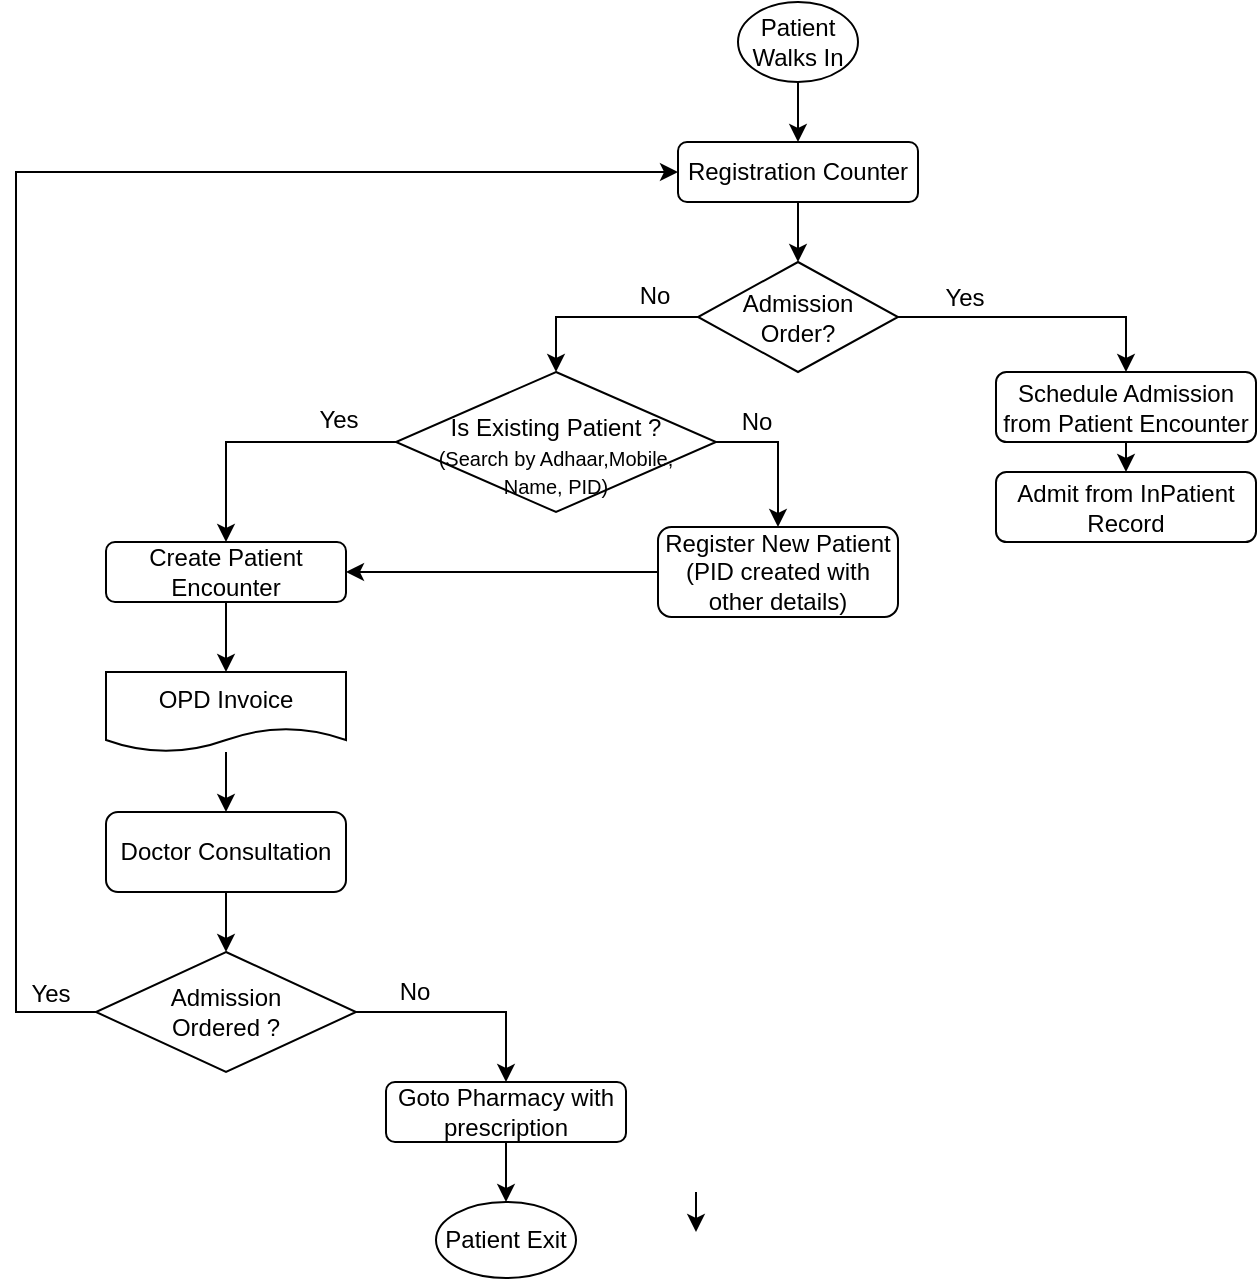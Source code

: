 <mxfile version="13.5.3" type="github">
  <diagram id="zhktbUTJ-xe0_NIlt0AP" name="Page-1">
    <mxGraphModel dx="1358" dy="774" grid="1" gridSize="10" guides="1" tooltips="1" connect="1" arrows="1" fold="1" page="1" pageScale="1" pageWidth="850" pageHeight="1100" math="0" shadow="0">
      <root>
        <mxCell id="0" />
        <mxCell id="1" parent="0" />
        <mxCell id="rtASI6w7ON3c2O2H3D7b-29" style="edgeStyle=orthogonalEdgeStyle;rounded=0;orthogonalLoop=1;jettySize=auto;html=1;exitX=0.5;exitY=1;exitDx=0;exitDy=0;entryX=0.5;entryY=0;entryDx=0;entryDy=0;fontSize=12;" edge="1" parent="1" source="fQDFI9WNEDM8acq_0uCt-1" target="TkK533PQzBmlbEGzrgbe-3">
          <mxGeometry relative="1" as="geometry" />
        </mxCell>
        <mxCell id="fQDFI9WNEDM8acq_0uCt-1" value="Patient&lt;br&gt;Walks In" style="ellipse;whiteSpace=wrap;html=1;" parent="1" vertex="1">
          <mxGeometry x="441" y="10" width="60" height="40" as="geometry" />
        </mxCell>
        <mxCell id="fQDFI9WNEDM8acq_0uCt-12" value="" style="edgeStyle=orthogonalEdgeStyle;rounded=0;orthogonalLoop=1;jettySize=auto;html=1;fontSize=12;entryX=0.5;entryY=0;entryDx=0;entryDy=0;exitX=0;exitY=0.5;exitDx=0;exitDy=0;" parent="1" source="fQDFI9WNEDM8acq_0uCt-5" target="TkK533PQzBmlbEGzrgbe-4" edge="1">
          <mxGeometry relative="1" as="geometry">
            <Array as="points">
              <mxPoint x="185" y="230" />
            </Array>
            <mxPoint x="270" y="275" as="targetPoint" />
            <mxPoint x="390" y="270" as="sourcePoint" />
          </mxGeometry>
        </mxCell>
        <mxCell id="fQDFI9WNEDM8acq_0uCt-13" value="Yes" style="edgeLabel;html=1;align=center;verticalAlign=middle;resizable=0;points=[];fontSize=12;" parent="fQDFI9WNEDM8acq_0uCt-12" vertex="1" connectable="0">
          <mxGeometry x="0.092" y="2" relative="1" as="geometry">
            <mxPoint x="44" y="-13" as="offset" />
          </mxGeometry>
        </mxCell>
        <mxCell id="rtASI6w7ON3c2O2H3D7b-14" style="edgeStyle=orthogonalEdgeStyle;rounded=0;orthogonalLoop=1;jettySize=auto;html=1;exitX=1;exitY=0.5;exitDx=0;exitDy=0;entryX=0.5;entryY=0;entryDx=0;entryDy=0;fontSize=12;" edge="1" parent="1" source="fQDFI9WNEDM8acq_0uCt-5" target="TkK533PQzBmlbEGzrgbe-5">
          <mxGeometry relative="1" as="geometry" />
        </mxCell>
        <mxCell id="rtASI6w7ON3c2O2H3D7b-15" value="No" style="edgeLabel;html=1;align=center;verticalAlign=middle;resizable=0;points=[];fontSize=12;" vertex="1" connectable="0" parent="rtASI6w7ON3c2O2H3D7b-14">
          <mxGeometry x="-0.347" y="-9" relative="1" as="geometry">
            <mxPoint x="-4" y="-19" as="offset" />
          </mxGeometry>
        </mxCell>
        <mxCell id="fQDFI9WNEDM8acq_0uCt-5" value="&lt;br&gt;Is Existing Patient ?&lt;br&gt;&lt;font style=&quot;font-size: 10px&quot;&gt;(Search by Adhaar,Mobile,&lt;br&gt;Name, PID)&lt;/font&gt;" style="rhombus;whiteSpace=wrap;html=1;" parent="1" vertex="1">
          <mxGeometry x="270" y="195" width="160" height="70" as="geometry" />
        </mxCell>
        <mxCell id="fQDFI9WNEDM8acq_0uCt-14" style="edgeStyle=orthogonalEdgeStyle;rounded=0;orthogonalLoop=1;jettySize=auto;html=1;entryX=1;entryY=0.5;entryDx=0;entryDy=0;fontSize=12;exitX=0;exitY=0.5;exitDx=0;exitDy=0;" parent="1" edge="1" target="TkK533PQzBmlbEGzrgbe-4" source="TkK533PQzBmlbEGzrgbe-5">
          <mxGeometry relative="1" as="geometry">
            <mxPoint x="620" y="327" as="sourcePoint" />
            <mxPoint x="350" y="327" as="targetPoint" />
          </mxGeometry>
        </mxCell>
        <mxCell id="TkK533PQzBmlbEGzrgbe-2" style="edgeStyle=orthogonalEdgeStyle;rounded=0;orthogonalLoop=1;jettySize=auto;html=1;exitX=0.5;exitY=1;exitDx=0;exitDy=0;entryX=0.5;entryY=0;entryDx=0;entryDy=0;fontSize=12;" parent="1" source="TkK533PQzBmlbEGzrgbe-4" target="TkK533PQzBmlbEGzrgbe-1" edge="1">
          <mxGeometry relative="1" as="geometry">
            <mxPoint x="185" y="325" as="sourcePoint" />
          </mxGeometry>
        </mxCell>
        <mxCell id="rtASI6w7ON3c2O2H3D7b-2" value="" style="edgeStyle=orthogonalEdgeStyle;rounded=0;orthogonalLoop=1;jettySize=auto;html=1;fontSize=12;" edge="1" parent="1" source="TkK533PQzBmlbEGzrgbe-1" target="rtASI6w7ON3c2O2H3D7b-1">
          <mxGeometry relative="1" as="geometry" />
        </mxCell>
        <mxCell id="TkK533PQzBmlbEGzrgbe-1" value="OPD Invoice" style="shape=document;whiteSpace=wrap;html=1;boundedLbl=1;fontSize=12;" parent="1" vertex="1">
          <mxGeometry x="125" y="345" width="120" height="40" as="geometry" />
        </mxCell>
        <mxCell id="rtASI6w7ON3c2O2H3D7b-28" style="edgeStyle=orthogonalEdgeStyle;rounded=0;orthogonalLoop=1;jettySize=auto;html=1;exitX=0.5;exitY=1;exitDx=0;exitDy=0;entryX=0.5;entryY=0;entryDx=0;entryDy=0;fontSize=12;" edge="1" parent="1" source="TkK533PQzBmlbEGzrgbe-3" target="rtASI6w7ON3c2O2H3D7b-11">
          <mxGeometry relative="1" as="geometry" />
        </mxCell>
        <mxCell id="TkK533PQzBmlbEGzrgbe-3" value="&lt;span&gt;Registration Counter&lt;/span&gt;" style="rounded=1;whiteSpace=wrap;html=1;fontSize=12;" parent="1" vertex="1">
          <mxGeometry x="411" y="80" width="120" height="30" as="geometry" />
        </mxCell>
        <mxCell id="TkK533PQzBmlbEGzrgbe-4" value="Create Patient Encounter" style="rounded=1;whiteSpace=wrap;html=1;fontSize=12;" parent="1" vertex="1">
          <mxGeometry x="125" y="280" width="120" height="30" as="geometry" />
        </mxCell>
        <mxCell id="TkK533PQzBmlbEGzrgbe-5" value="Register New Patient&lt;br&gt;(PID created with other details)" style="rounded=1;whiteSpace=wrap;html=1;fontSize=12;" parent="1" vertex="1">
          <mxGeometry x="401" y="272.5" width="120" height="45" as="geometry" />
        </mxCell>
        <mxCell id="rtASI6w7ON3c2O2H3D7b-7" style="edgeStyle=orthogonalEdgeStyle;rounded=0;orthogonalLoop=1;jettySize=auto;html=1;exitX=0.5;exitY=1;exitDx=0;exitDy=0;entryX=0.5;entryY=0;entryDx=0;entryDy=0;fontSize=12;" edge="1" parent="1" source="rtASI6w7ON3c2O2H3D7b-1" target="rtASI6w7ON3c2O2H3D7b-6">
          <mxGeometry relative="1" as="geometry" />
        </mxCell>
        <mxCell id="rtASI6w7ON3c2O2H3D7b-1" value="Doctor Consultation" style="rounded=1;whiteSpace=wrap;html=1;fontSize=12;" vertex="1" parent="1">
          <mxGeometry x="125" y="415" width="120" height="40" as="geometry" />
        </mxCell>
        <mxCell id="rtASI6w7ON3c2O2H3D7b-3" value="Patient Exit" style="ellipse;whiteSpace=wrap;html=1;fontSize=12;" vertex="1" parent="1">
          <mxGeometry x="290" y="610" width="70" height="38" as="geometry" />
        </mxCell>
        <mxCell id="rtASI6w7ON3c2O2H3D7b-9" value="" style="edgeStyle=orthogonalEdgeStyle;rounded=0;orthogonalLoop=1;jettySize=auto;html=1;fontSize=12;" edge="1" parent="1">
          <mxGeometry relative="1" as="geometry">
            <mxPoint x="420" y="605" as="sourcePoint" />
            <mxPoint x="420" y="625" as="targetPoint" />
          </mxGeometry>
        </mxCell>
        <mxCell id="rtASI6w7ON3c2O2H3D7b-17" value="" style="edgeStyle=orthogonalEdgeStyle;rounded=0;orthogonalLoop=1;jettySize=auto;html=1;fontSize=12;" edge="1" parent="1" source="rtASI6w7ON3c2O2H3D7b-4" target="rtASI6w7ON3c2O2H3D7b-3">
          <mxGeometry relative="1" as="geometry" />
        </mxCell>
        <mxCell id="rtASI6w7ON3c2O2H3D7b-4" value="Goto Pharmacy with prescription" style="rounded=1;whiteSpace=wrap;html=1;fontSize=12;" vertex="1" parent="1">
          <mxGeometry x="265" y="550" width="120" height="30" as="geometry" />
        </mxCell>
        <mxCell id="rtASI6w7ON3c2O2H3D7b-8" style="edgeStyle=orthogonalEdgeStyle;rounded=0;orthogonalLoop=1;jettySize=auto;html=1;entryX=0.5;entryY=0;entryDx=0;entryDy=0;fontSize=12;" edge="1" parent="1" source="rtASI6w7ON3c2O2H3D7b-6" target="rtASI6w7ON3c2O2H3D7b-4">
          <mxGeometry relative="1" as="geometry">
            <mxPoint x="420" y="575" as="targetPoint" />
          </mxGeometry>
        </mxCell>
        <mxCell id="rtASI6w7ON3c2O2H3D7b-10" value="No" style="edgeLabel;html=1;align=center;verticalAlign=middle;resizable=0;points=[];fontSize=12;" vertex="1" connectable="0" parent="rtASI6w7ON3c2O2H3D7b-8">
          <mxGeometry x="0.105" y="-3" relative="1" as="geometry">
            <mxPoint x="-107" y="-12" as="offset" />
          </mxGeometry>
        </mxCell>
        <mxCell id="rtASI6w7ON3c2O2H3D7b-18" value="No" style="edgeLabel;html=1;align=center;verticalAlign=middle;resizable=0;points=[];fontSize=12;" vertex="1" connectable="0" parent="rtASI6w7ON3c2O2H3D7b-8">
          <mxGeometry x="-0.654" relative="1" as="geometry">
            <mxPoint x="10" y="-10" as="offset" />
          </mxGeometry>
        </mxCell>
        <mxCell id="rtASI6w7ON3c2O2H3D7b-16" style="edgeStyle=orthogonalEdgeStyle;rounded=0;orthogonalLoop=1;jettySize=auto;html=1;exitX=0;exitY=0.5;exitDx=0;exitDy=0;entryX=0;entryY=0.5;entryDx=0;entryDy=0;fontSize=12;" edge="1" parent="1" source="rtASI6w7ON3c2O2H3D7b-6" target="TkK533PQzBmlbEGzrgbe-3">
          <mxGeometry relative="1" as="geometry">
            <Array as="points">
              <mxPoint x="80" y="515" />
              <mxPoint x="80" y="95" />
            </Array>
          </mxGeometry>
        </mxCell>
        <mxCell id="rtASI6w7ON3c2O2H3D7b-19" value="Yes" style="edgeLabel;html=1;align=center;verticalAlign=middle;resizable=0;points=[];fontSize=12;" vertex="1" connectable="0" parent="rtASI6w7ON3c2O2H3D7b-16">
          <mxGeometry x="-0.917" y="1" relative="1" as="geometry">
            <mxPoint x="10" y="-10" as="offset" />
          </mxGeometry>
        </mxCell>
        <mxCell id="rtASI6w7ON3c2O2H3D7b-6" value="Admission &lt;br&gt;Ordered ?" style="rhombus;whiteSpace=wrap;html=1;" vertex="1" parent="1">
          <mxGeometry x="120" y="485" width="130" height="60" as="geometry" />
        </mxCell>
        <mxCell id="rtASI6w7ON3c2O2H3D7b-12" style="edgeStyle=orthogonalEdgeStyle;rounded=0;orthogonalLoop=1;jettySize=auto;html=1;exitX=0;exitY=0.5;exitDx=0;exitDy=0;entryX=0.5;entryY=0;entryDx=0;entryDy=0;fontSize=12;" edge="1" parent="1" source="rtASI6w7ON3c2O2H3D7b-11" target="fQDFI9WNEDM8acq_0uCt-5">
          <mxGeometry relative="1" as="geometry" />
        </mxCell>
        <mxCell id="rtASI6w7ON3c2O2H3D7b-13" value="No" style="edgeLabel;html=1;align=center;verticalAlign=middle;resizable=0;points=[];fontSize=12;" vertex="1" connectable="0" parent="rtASI6w7ON3c2O2H3D7b-12">
          <mxGeometry x="-0.675" y="2" relative="1" as="geometry">
            <mxPoint x="-6" y="-12.5" as="offset" />
          </mxGeometry>
        </mxCell>
        <mxCell id="rtASI6w7ON3c2O2H3D7b-22" style="edgeStyle=orthogonalEdgeStyle;rounded=0;orthogonalLoop=1;jettySize=auto;html=1;exitX=1;exitY=0.5;exitDx=0;exitDy=0;entryX=0.5;entryY=0;entryDx=0;entryDy=0;fontSize=12;" edge="1" parent="1" source="rtASI6w7ON3c2O2H3D7b-11" target="rtASI6w7ON3c2O2H3D7b-20">
          <mxGeometry relative="1" as="geometry" />
        </mxCell>
        <mxCell id="rtASI6w7ON3c2O2H3D7b-25" value="Yes" style="edgeLabel;html=1;align=center;verticalAlign=middle;resizable=0;points=[];fontSize=12;" vertex="1" connectable="0" parent="rtASI6w7ON3c2O2H3D7b-22">
          <mxGeometry x="-0.435" y="1" relative="1" as="geometry">
            <mxPoint x="-7" y="-9" as="offset" />
          </mxGeometry>
        </mxCell>
        <mxCell id="rtASI6w7ON3c2O2H3D7b-11" value="Admission&lt;br&gt;Order?" style="rhombus;whiteSpace=wrap;html=1;" vertex="1" parent="1">
          <mxGeometry x="421" y="140" width="100" height="55" as="geometry" />
        </mxCell>
        <mxCell id="rtASI6w7ON3c2O2H3D7b-23" style="edgeStyle=orthogonalEdgeStyle;rounded=0;orthogonalLoop=1;jettySize=auto;html=1;exitX=0.5;exitY=1;exitDx=0;exitDy=0;entryX=0.5;entryY=0;entryDx=0;entryDy=0;fontSize=12;" edge="1" parent="1" source="rtASI6w7ON3c2O2H3D7b-20" target="rtASI6w7ON3c2O2H3D7b-21">
          <mxGeometry relative="1" as="geometry" />
        </mxCell>
        <mxCell id="rtASI6w7ON3c2O2H3D7b-20" value="Schedule Admission from Patient Encounter" style="rounded=1;whiteSpace=wrap;html=1;fontSize=12;" vertex="1" parent="1">
          <mxGeometry x="570" y="195" width="130" height="35" as="geometry" />
        </mxCell>
        <mxCell id="rtASI6w7ON3c2O2H3D7b-21" value="Admit from InPatient Record" style="rounded=1;whiteSpace=wrap;html=1;fontSize=12;" vertex="1" parent="1">
          <mxGeometry x="570" y="245" width="130" height="35" as="geometry" />
        </mxCell>
      </root>
    </mxGraphModel>
  </diagram>
</mxfile>

